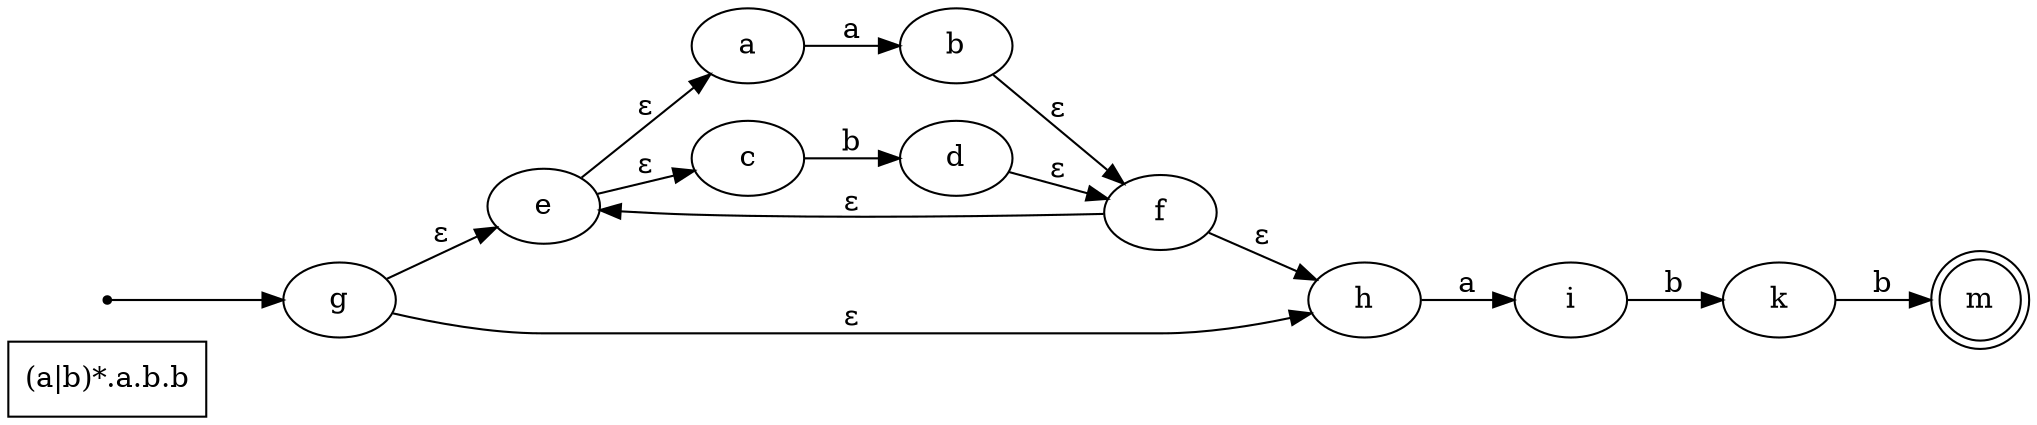digraph maquina {
	shape = circle;
	rankdir = LR;
	1[shape = box label= "(a|b)*.a.b.b"];
	0 [shape = point];
	0 -> g;
	m [shape = doublecircle];
	g -> e [label=ε];
	e -> a [label=ε];
	a -> b [label=a];
	e -> c [label=ε];
	c -> d [label=b];
	b -> f [label=ε];
	d -> f [label=ε];
	f -> e [label=ε];
	f -> h [label=ε];
	g -> h [label=ε];
	h -> i [label=a];
	i -> k [label=b];
	k -> m [label=b];
	}